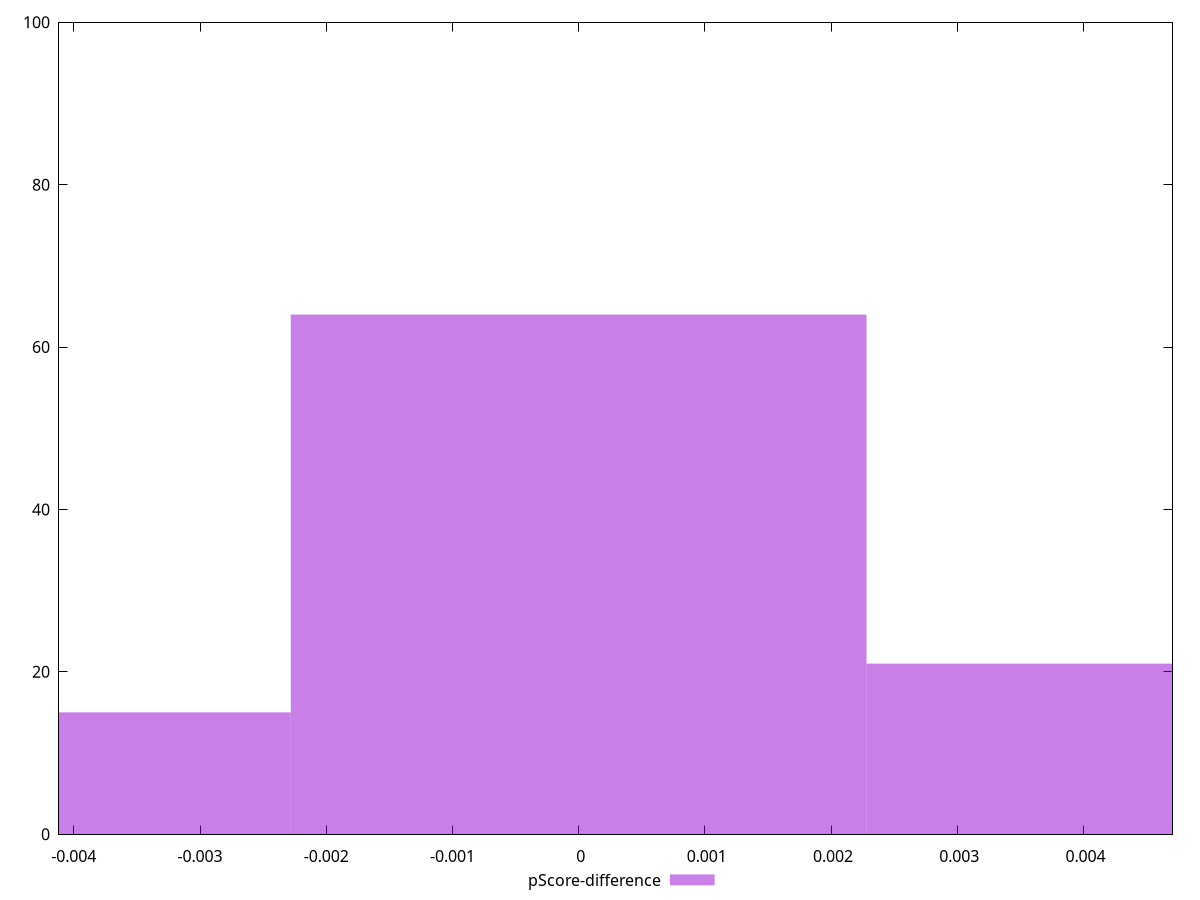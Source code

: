reset

$pScoreDifference <<EOF
0.004562464845386174 21
0 64
-0.004562464845386174 15
EOF

set key outside below
set boxwidth 0.004562464845386174
set xrange [-0.004117647058823504:0.004705882352941171]
set yrange [0:100]
set trange [0:100]
set style fill transparent solid 0.5 noborder
set terminal svg size 640, 490 enhanced background rgb 'white'
set output "report_00018_2021-02-10T15-25-16.877Z/unused-javascript/samples/pages+cached+noadtech/pScore-difference/histogram.svg"

plot $pScoreDifference title "pScore-difference" with boxes

reset
